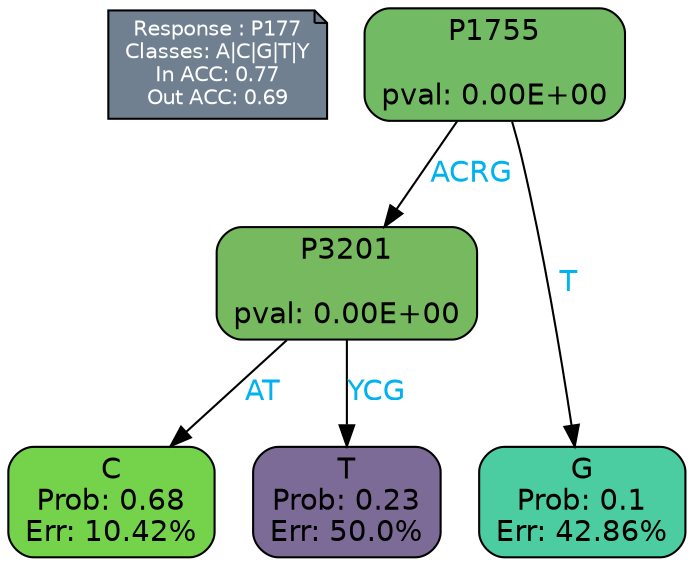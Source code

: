 digraph Tree {
node [shape=box, style="filled, rounded", color="black", fontname=helvetica] ;
graph [ranksep=equally, splines=polylines, bgcolor=transparent, dpi=600] ;
edge [fontname=helvetica] ;
LEGEND [label="Response : P177
Classes: A|C|G|T|Y
In ACC: 0.77
Out ACC: 0.69
",shape=note,align=left,style=filled,fillcolor="slategray",fontcolor="white",fontsize=10];1 [label="P1755

pval: 0.00E+00", fillcolor="#72bb64"] ;
2 [label="P3201

pval: 0.00E+00", fillcolor="#76b95e"] ;
3 [label="C
Prob: 0.68
Err: 10.42%", fillcolor="#74d34a"] ;
4 [label="T
Prob: 0.23
Err: 50.0%", fillcolor="#7c6b97"] ;
5 [label="G
Prob: 0.1
Err: 42.86%", fillcolor="#4ccca1"] ;
1 -> 2 [label="ACRG",fontcolor=deepskyblue2] ;
1 -> 5 [label="T",fontcolor=deepskyblue2] ;
2 -> 3 [label="AT",fontcolor=deepskyblue2] ;
2 -> 4 [label="YCG",fontcolor=deepskyblue2] ;
{rank = same; 3;4;5;}{rank = same; LEGEND;1;}}